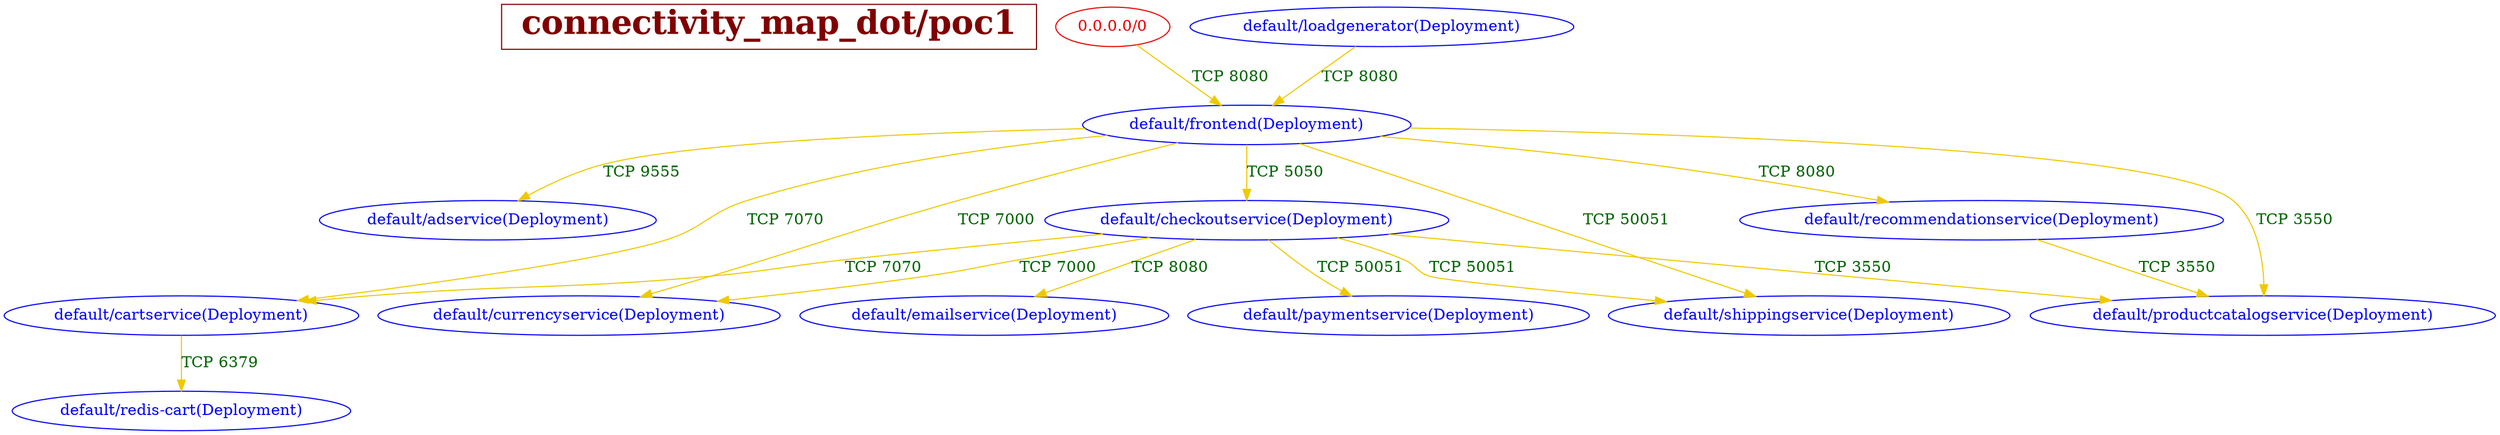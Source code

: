 // The Connectivity Graph of poc1
digraph {
	HEADER [shape="box" label=< <B>connectivity_map_dot/poc1</B> > fontsize=30 color=webmaroon fontcolor=webmaroon];
	"0.0.0.0/0" [label="0.0.0.0/0" color="red2" fontcolor="red2"]
	"default/adservice(Deployment)" [label="default/adservice(Deployment)" color="blue" fontcolor="blue"]
	"default/cartservice(Deployment)" [label="default/cartservice(Deployment)" color="blue" fontcolor="blue"]
	"default/checkoutservice(Deployment)" [label="default/checkoutservice(Deployment)" color="blue" fontcolor="blue"]
	"default/currencyservice(Deployment)" [label="default/currencyservice(Deployment)" color="blue" fontcolor="blue"]
	"default/emailservice(Deployment)" [label="default/emailservice(Deployment)" color="blue" fontcolor="blue"]
	"default/frontend(Deployment)" [label="default/frontend(Deployment)" color="blue" fontcolor="blue"]
	"default/loadgenerator(Deployment)" [label="default/loadgenerator(Deployment)" color="blue" fontcolor="blue"]
	"default/paymentservice(Deployment)" [label="default/paymentservice(Deployment)" color="blue" fontcolor="blue"]
	"default/productcatalogservice(Deployment)" [label="default/productcatalogservice(Deployment)" color="blue" fontcolor="blue"]
	"default/recommendationservice(Deployment)" [label="default/recommendationservice(Deployment)" color="blue" fontcolor="blue"]
	"default/redis-cart(Deployment)" [label="default/redis-cart(Deployment)" color="blue" fontcolor="blue"]
	"default/shippingservice(Deployment)" [label="default/shippingservice(Deployment)" color="blue" fontcolor="blue"]
	"0.0.0.0/0" -> "default/frontend(Deployment)" [label="TCP 8080" color="gold2" fontcolor="darkgreen"]
	"default/cartservice(Deployment)" -> "default/redis-cart(Deployment)" [label="TCP 6379" color="gold2" fontcolor="darkgreen"]
	"default/checkoutservice(Deployment)" -> "default/cartservice(Deployment)" [label="TCP 7070" color="gold2" fontcolor="darkgreen"]
	"default/checkoutservice(Deployment)" -> "default/currencyservice(Deployment)" [label="TCP 7000" color="gold2" fontcolor="darkgreen"]
	"default/checkoutservice(Deployment)" -> "default/emailservice(Deployment)" [label="TCP 8080" color="gold2" fontcolor="darkgreen"]
	"default/checkoutservice(Deployment)" -> "default/paymentservice(Deployment)" [label="TCP 50051" color="gold2" fontcolor="darkgreen"]
	"default/checkoutservice(Deployment)" -> "default/productcatalogservice(Deployment)" [label="TCP 3550" color="gold2" fontcolor="darkgreen"]
	"default/checkoutservice(Deployment)" -> "default/shippingservice(Deployment)" [label="TCP 50051" color="gold2" fontcolor="darkgreen"]
	"default/frontend(Deployment)" -> "default/adservice(Deployment)" [label="TCP 9555" color="gold2" fontcolor="darkgreen"]
	"default/frontend(Deployment)" -> "default/cartservice(Deployment)" [label="TCP 7070" color="gold2" fontcolor="darkgreen"]
	"default/frontend(Deployment)" -> "default/checkoutservice(Deployment)" [label="TCP 5050" color="gold2" fontcolor="darkgreen"]
	"default/frontend(Deployment)" -> "default/currencyservice(Deployment)" [label="TCP 7000" color="gold2" fontcolor="darkgreen"]
	"default/frontend(Deployment)" -> "default/productcatalogservice(Deployment)" [label="TCP 3550" color="gold2" fontcolor="darkgreen"]
	"default/frontend(Deployment)" -> "default/recommendationservice(Deployment)" [label="TCP 8080" color="gold2" fontcolor="darkgreen"]
	"default/frontend(Deployment)" -> "default/shippingservice(Deployment)" [label="TCP 50051" color="gold2" fontcolor="darkgreen"]
	"default/loadgenerator(Deployment)" -> "default/frontend(Deployment)" [label="TCP 8080" color="gold2" fontcolor="darkgreen"]
	"default/recommendationservice(Deployment)" -> "default/productcatalogservice(Deployment)" [label="TCP 3550" color="gold2" fontcolor="darkgreen"]
}

